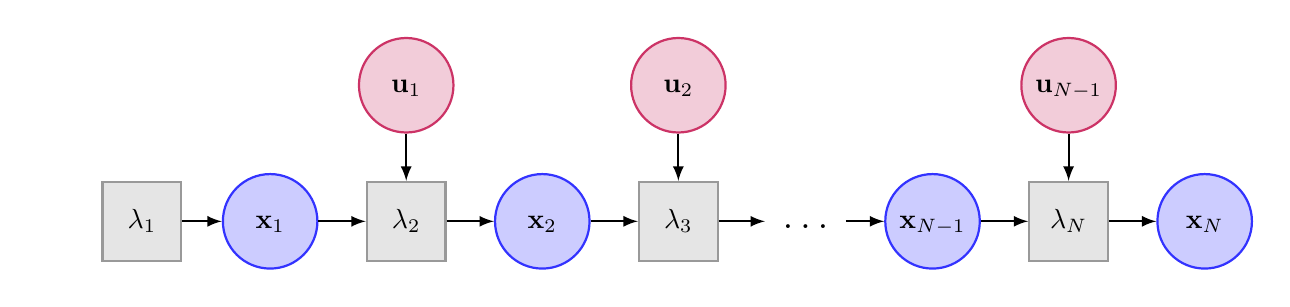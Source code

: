 \tikzstyle{state}=[circle,
                                    thick,
                                    minimum size=1.2cm,
                                    draw=blue!80,
                                    fill=blue!20]

% The measurement vector is represented by an orange circle.
\tikzstyle{measurement}=[circle,
                                                thick,
                                                minimum size=1.2cm,
                                                draw=orange!80,
                                                fill=orange!25]

% The control input vector is represented by a purple circle.
\tikzstyle{input}=[circle,
                                    thick,
                                    minimum size=1.2cm,
                                    draw=purple!80,
                                    fill=purple!20]

% The input, state transition, and measurement matrices
% are represented by gray squares.
% They have a smaller minimal size for aesthetic reasons.
\tikzstyle{matrx}=[rectangle,
                                    thick,
                                    minimum size=1cm,
                                    draw=gray!80,
                                    fill=gray!20]

\tikzstyle{empty}=[rectangle,
                                    thick,
                                    minimum size=1cm,
                                    fill=none]

% The system and measurement noise are represented by yellow
% circles with a "noisy" uneven circumference.
% This requires the TikZ library "decorations.pathmorphing".
\tikzstyle{noise}=[circle,
                                    thick,
                                    minimum size=1.2cm,
                                    draw=yellow!85!black,
                                    fill=yellow!40,
                                    decorate,
                                    decoration={random steps,
                                                            segment length=2pt,
                                                            amplitude=2pt}]

% Everything is drawn on underlying gray rectangles with
% rounded corners.
\tikzstyle{background}=[rectangle,
                                                fill=gray!10,
                                                inner sep=0.2cm,
                                                rounded corners=5mm]

\begin{tikzpicture}[>=latex,text height=1.5ex,text depth=0.25ex]
    % "text height" and "text depth" are required to vertically
    % align the labels with and without indices.
  
  % The various elements are conveniently placed using a matrix:
  \matrix[row sep=0.5cm,column sep=0.5cm] {
    % First line: Control input
        & &
        \node (u1) [input]{$\mathbf{u}_{1}$}; &
        &
        \node (u2) [input]{$\mathbf{u}_{2}$}; &
        \node (break) [empty] {}; &
        &
        \node (uterm) [input]{$\mathbf{u}_{N-1}$}; &
        \\
    % Second line: states and dynamics
        \node (f1) [matrx] {$\mathbf{\lambda}_1$}; & 
        \node (x1) [state] {$\mathbf{x}_1$}; & 
        \node (f2) [matrx] {$\mathbf{\lambda}_2$}; & 
        \node (x2) [state] {$\mathbf{x}_2$}; & 
        \node (f3) [matrx] {$\mathbf{\lambda}_3$}; & 
        \node (break) [empty] {\Large $\mathbf{\dots}$}; &
        \node (xlast) [state] {$\mathbf{x}_{N-1}$}; &
        \node (fterm) [matrx] {$\mathbf{\lambda}_N$}; & 
        \node (xterm) [state] {$\mathbf{x}_{N}$}; 
        \\
    };

    
    % The diagram elements are now connected through arrows:
    \path[->]
        (f1) edge[thick] (x1)
        (x1) edge[thick] (f2)
        (f2) edge[thick] (x2)
        (x2) edge[thick] (f3)
        (f3) edge[thick] (break)
        (break) edge[thick] (xlast)
        (xlast) edge[thick] (fterm)
        (fterm) edge[thick] (xterm)
        (u1) edge[thick] (f2)
        (u2) edge[thick] (f3)
        (uterm) edge[thick] (fterm)
    ;
\end{tikzpicture}
